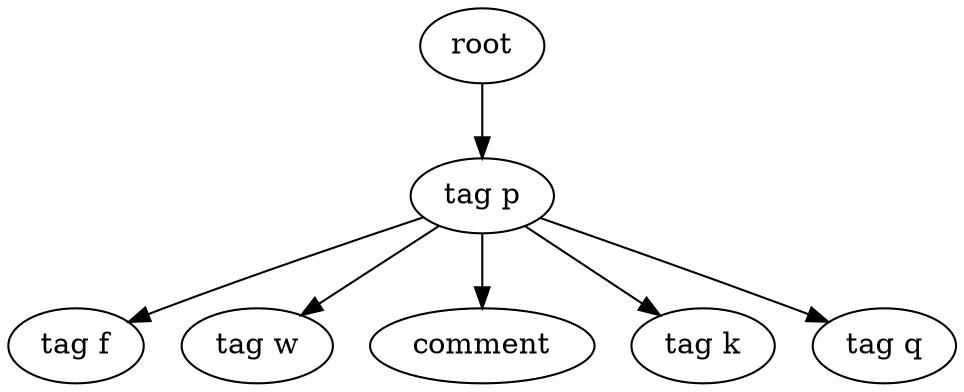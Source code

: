 digraph Tree{
0[label="root"];
0->00
00[label="tag p"];
00->000
000[label="tag f"];
00->001
001[label="tag w"];
00->002
002[label="comment"];
00->003
003[label="tag k"];
00->004
004[label="tag q"];
}
